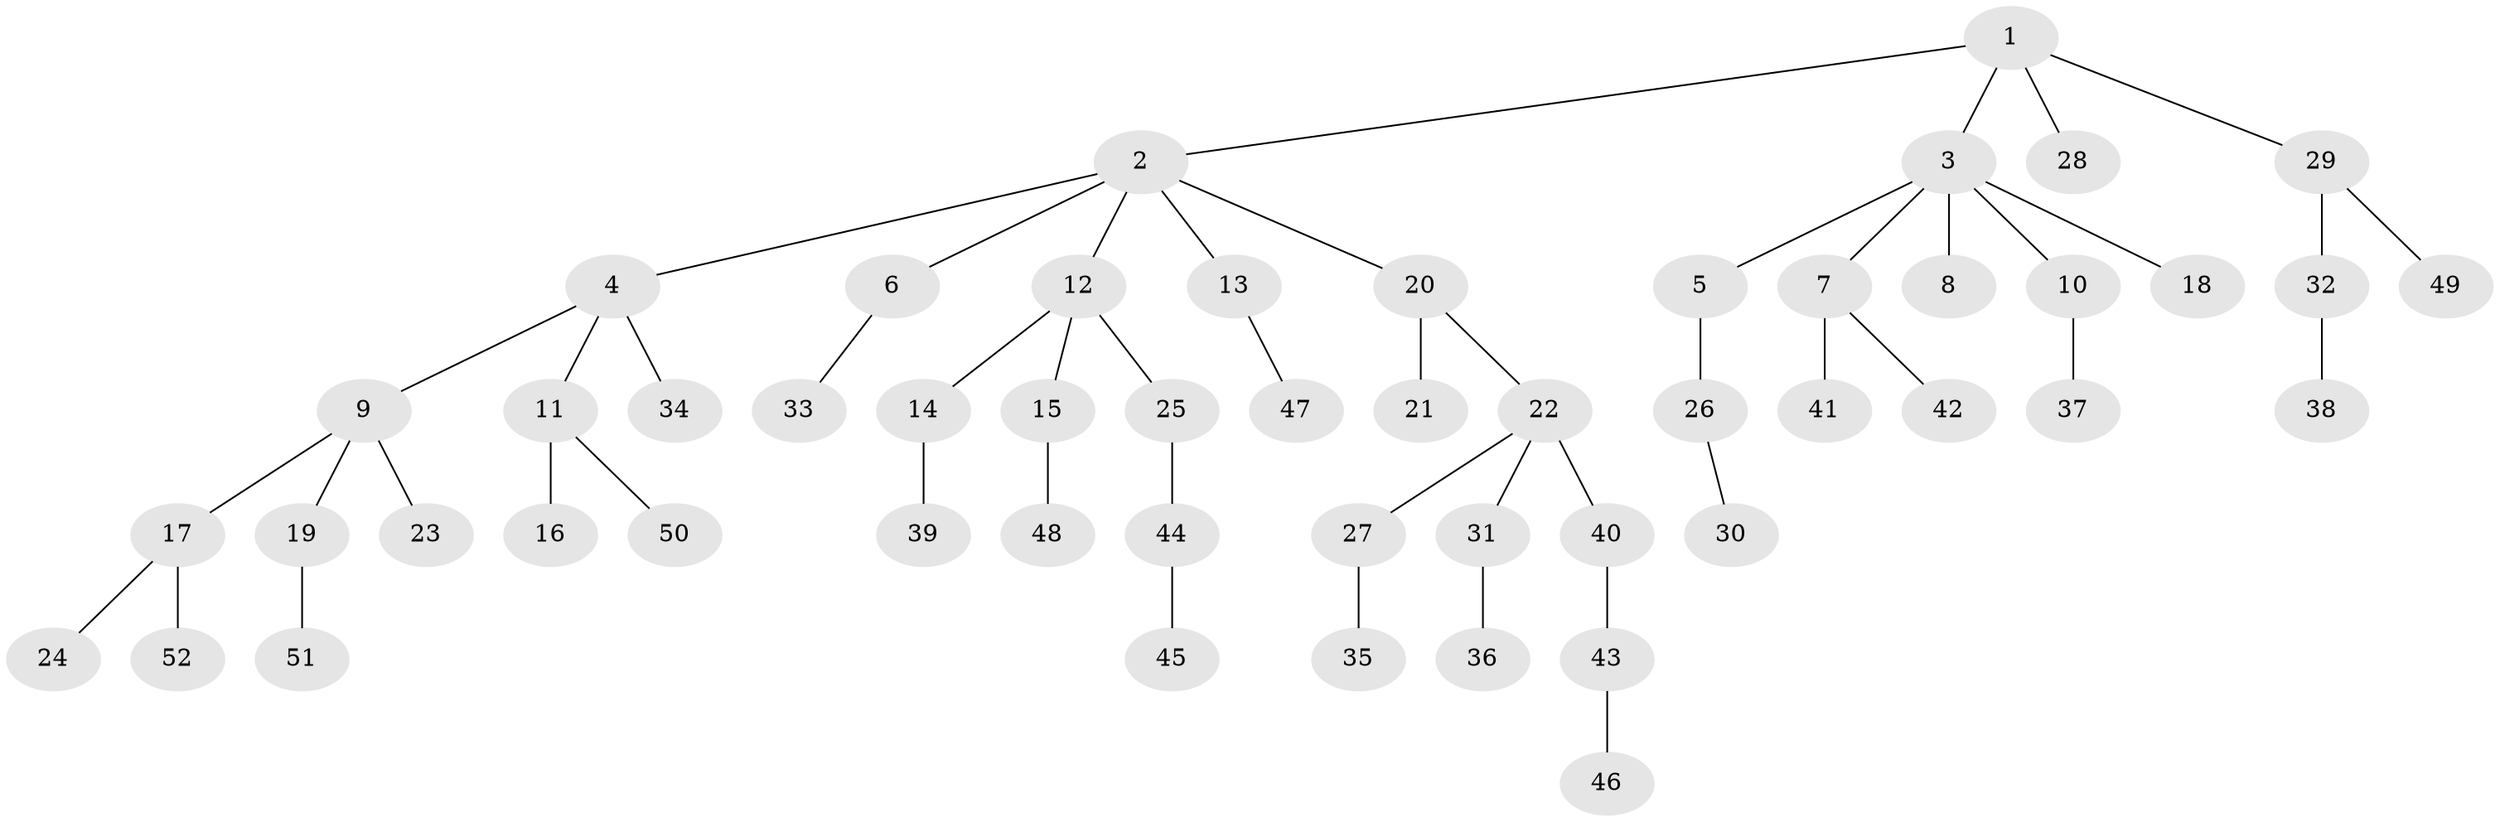 // coarse degree distribution, {3: 0.25, 5: 0.0625, 2: 0.125, 1: 0.5625}
// Generated by graph-tools (version 1.1) at 2025/51/03/04/25 22:51:45]
// undirected, 52 vertices, 51 edges
graph export_dot {
  node [color=gray90,style=filled];
  1;
  2;
  3;
  4;
  5;
  6;
  7;
  8;
  9;
  10;
  11;
  12;
  13;
  14;
  15;
  16;
  17;
  18;
  19;
  20;
  21;
  22;
  23;
  24;
  25;
  26;
  27;
  28;
  29;
  30;
  31;
  32;
  33;
  34;
  35;
  36;
  37;
  38;
  39;
  40;
  41;
  42;
  43;
  44;
  45;
  46;
  47;
  48;
  49;
  50;
  51;
  52;
  1 -- 2;
  1 -- 3;
  1 -- 28;
  1 -- 29;
  2 -- 4;
  2 -- 6;
  2 -- 12;
  2 -- 13;
  2 -- 20;
  3 -- 5;
  3 -- 7;
  3 -- 8;
  3 -- 10;
  3 -- 18;
  4 -- 9;
  4 -- 11;
  4 -- 34;
  5 -- 26;
  6 -- 33;
  7 -- 41;
  7 -- 42;
  9 -- 17;
  9 -- 19;
  9 -- 23;
  10 -- 37;
  11 -- 16;
  11 -- 50;
  12 -- 14;
  12 -- 15;
  12 -- 25;
  13 -- 47;
  14 -- 39;
  15 -- 48;
  17 -- 24;
  17 -- 52;
  19 -- 51;
  20 -- 21;
  20 -- 22;
  22 -- 27;
  22 -- 31;
  22 -- 40;
  25 -- 44;
  26 -- 30;
  27 -- 35;
  29 -- 32;
  29 -- 49;
  31 -- 36;
  32 -- 38;
  40 -- 43;
  43 -- 46;
  44 -- 45;
}
